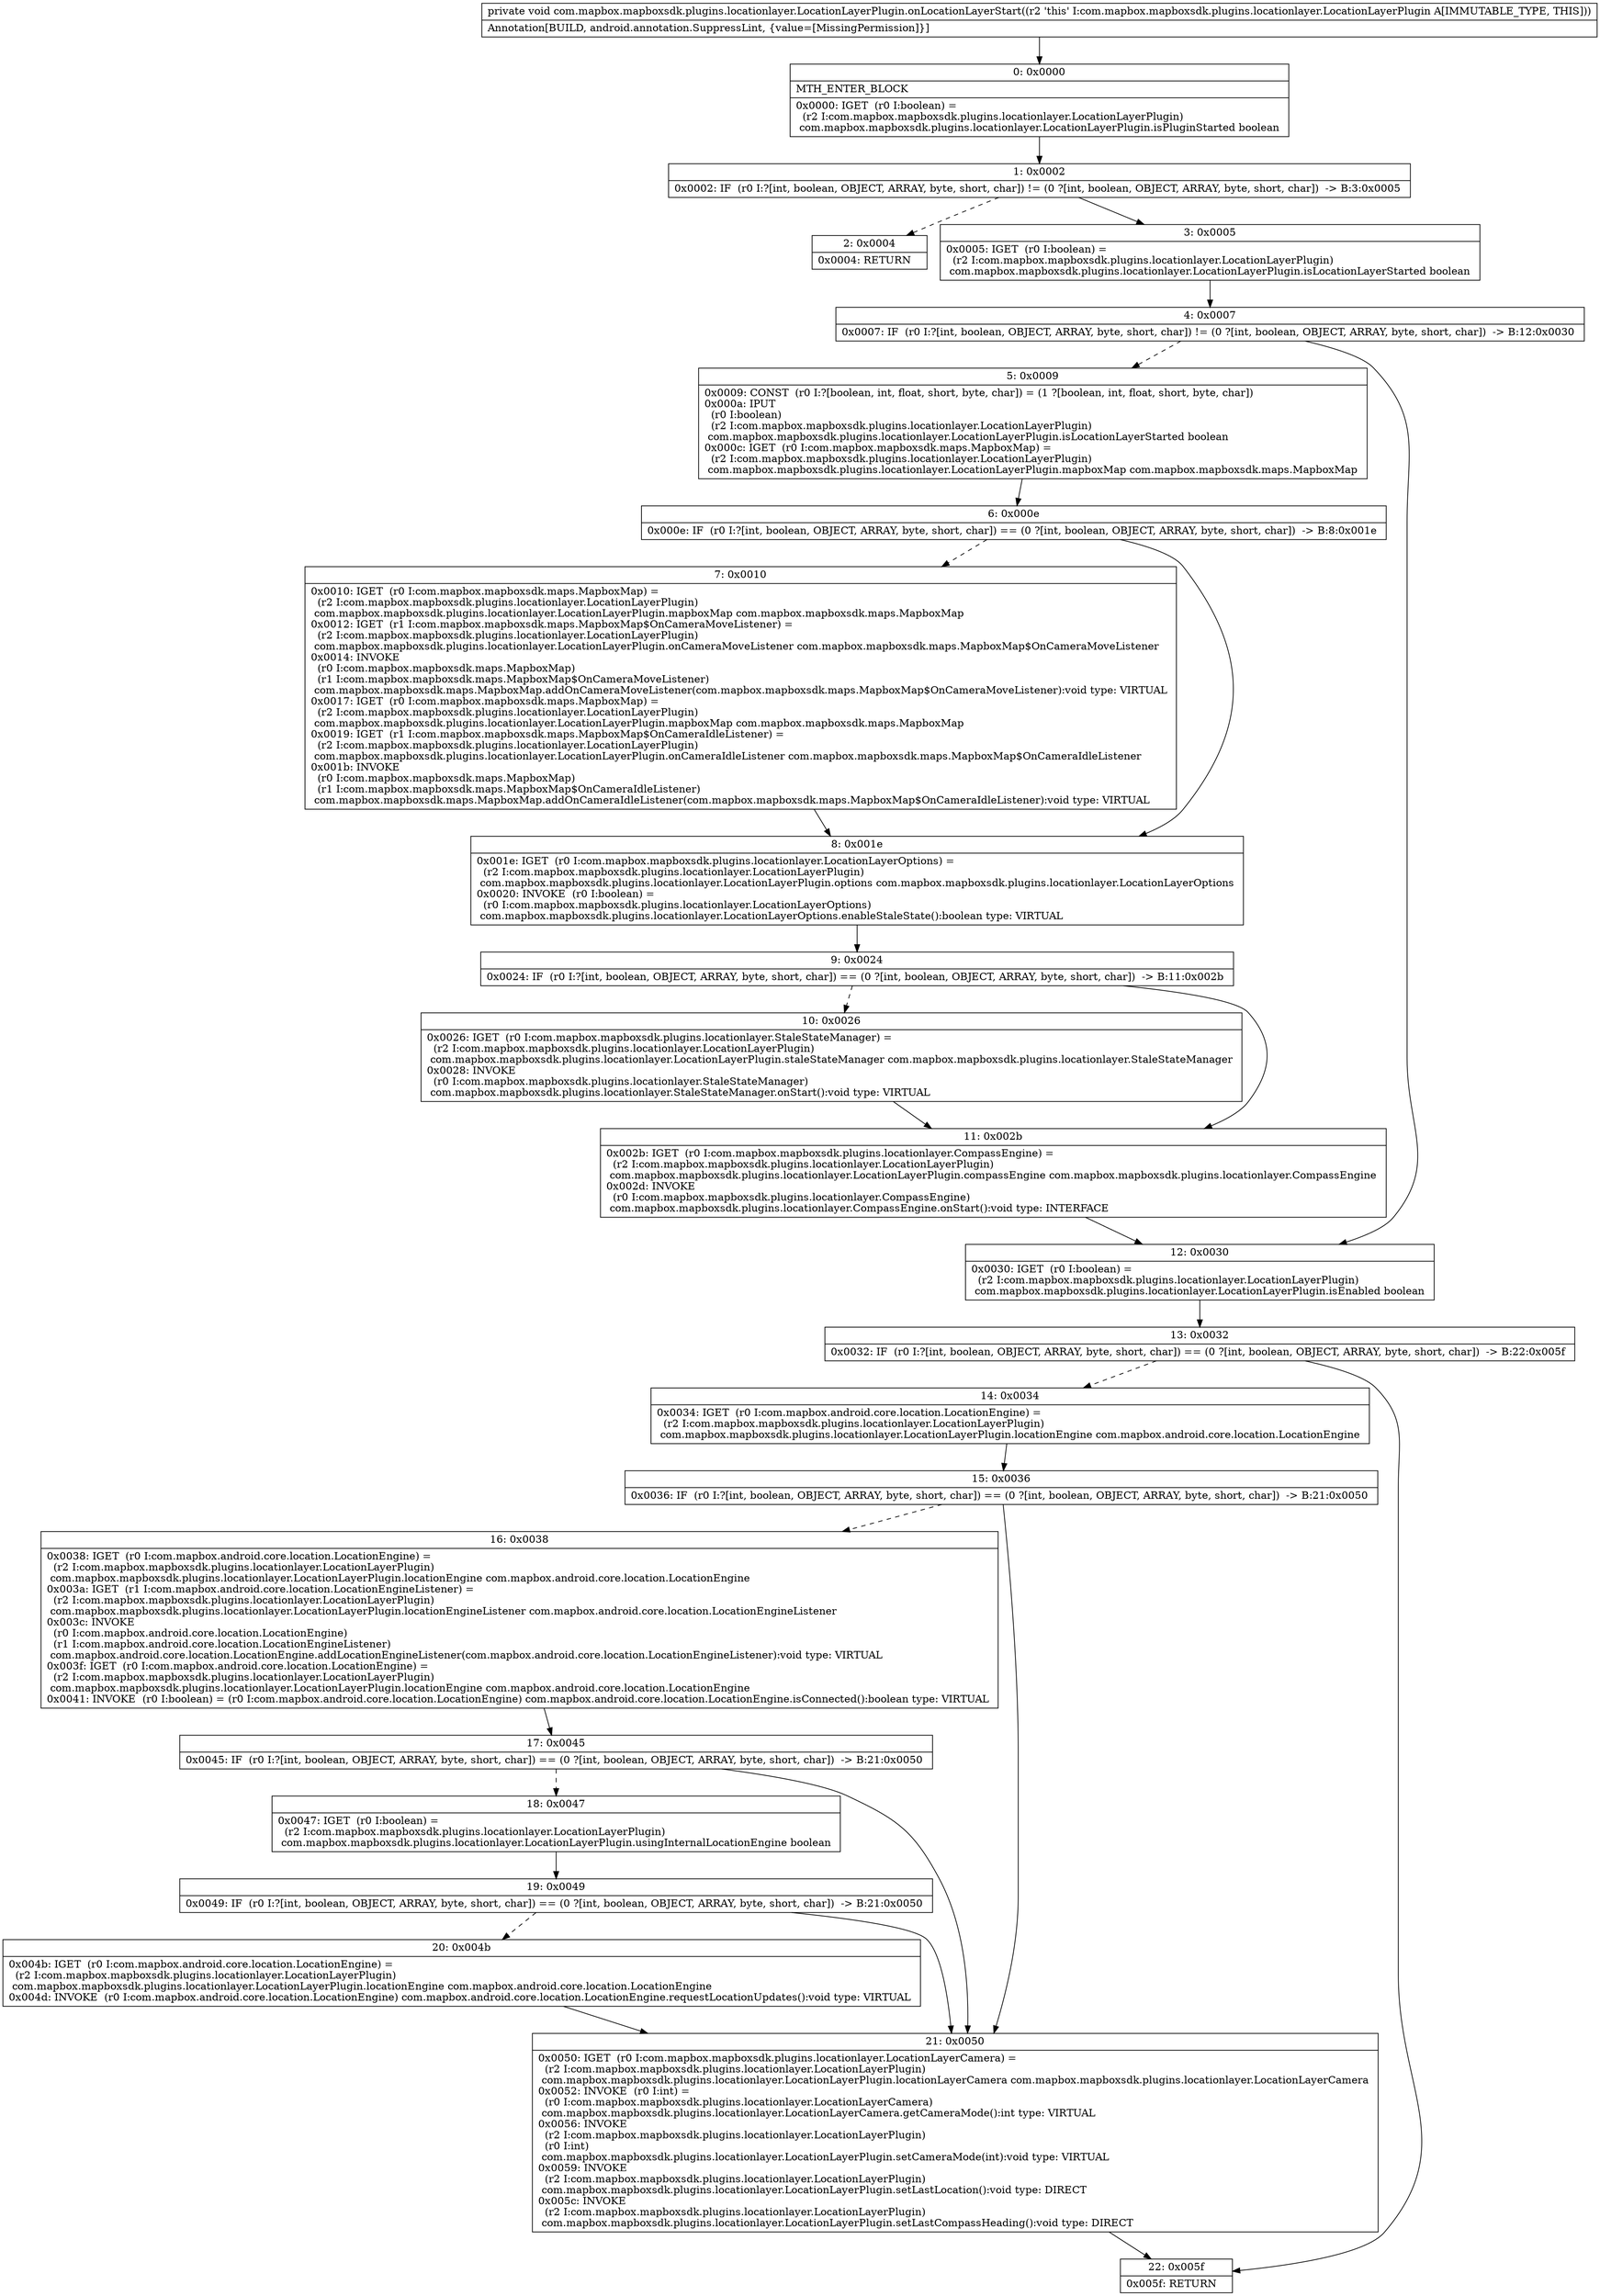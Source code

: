 digraph "CFG forcom.mapbox.mapboxsdk.plugins.locationlayer.LocationLayerPlugin.onLocationLayerStart()V" {
Node_0 [shape=record,label="{0\:\ 0x0000|MTH_ENTER_BLOCK\l|0x0000: IGET  (r0 I:boolean) = \l  (r2 I:com.mapbox.mapboxsdk.plugins.locationlayer.LocationLayerPlugin)\l com.mapbox.mapboxsdk.plugins.locationlayer.LocationLayerPlugin.isPluginStarted boolean \l}"];
Node_1 [shape=record,label="{1\:\ 0x0002|0x0002: IF  (r0 I:?[int, boolean, OBJECT, ARRAY, byte, short, char]) != (0 ?[int, boolean, OBJECT, ARRAY, byte, short, char])  \-\> B:3:0x0005 \l}"];
Node_2 [shape=record,label="{2\:\ 0x0004|0x0004: RETURN   \l}"];
Node_3 [shape=record,label="{3\:\ 0x0005|0x0005: IGET  (r0 I:boolean) = \l  (r2 I:com.mapbox.mapboxsdk.plugins.locationlayer.LocationLayerPlugin)\l com.mapbox.mapboxsdk.plugins.locationlayer.LocationLayerPlugin.isLocationLayerStarted boolean \l}"];
Node_4 [shape=record,label="{4\:\ 0x0007|0x0007: IF  (r0 I:?[int, boolean, OBJECT, ARRAY, byte, short, char]) != (0 ?[int, boolean, OBJECT, ARRAY, byte, short, char])  \-\> B:12:0x0030 \l}"];
Node_5 [shape=record,label="{5\:\ 0x0009|0x0009: CONST  (r0 I:?[boolean, int, float, short, byte, char]) = (1 ?[boolean, int, float, short, byte, char]) \l0x000a: IPUT  \l  (r0 I:boolean)\l  (r2 I:com.mapbox.mapboxsdk.plugins.locationlayer.LocationLayerPlugin)\l com.mapbox.mapboxsdk.plugins.locationlayer.LocationLayerPlugin.isLocationLayerStarted boolean \l0x000c: IGET  (r0 I:com.mapbox.mapboxsdk.maps.MapboxMap) = \l  (r2 I:com.mapbox.mapboxsdk.plugins.locationlayer.LocationLayerPlugin)\l com.mapbox.mapboxsdk.plugins.locationlayer.LocationLayerPlugin.mapboxMap com.mapbox.mapboxsdk.maps.MapboxMap \l}"];
Node_6 [shape=record,label="{6\:\ 0x000e|0x000e: IF  (r0 I:?[int, boolean, OBJECT, ARRAY, byte, short, char]) == (0 ?[int, boolean, OBJECT, ARRAY, byte, short, char])  \-\> B:8:0x001e \l}"];
Node_7 [shape=record,label="{7\:\ 0x0010|0x0010: IGET  (r0 I:com.mapbox.mapboxsdk.maps.MapboxMap) = \l  (r2 I:com.mapbox.mapboxsdk.plugins.locationlayer.LocationLayerPlugin)\l com.mapbox.mapboxsdk.plugins.locationlayer.LocationLayerPlugin.mapboxMap com.mapbox.mapboxsdk.maps.MapboxMap \l0x0012: IGET  (r1 I:com.mapbox.mapboxsdk.maps.MapboxMap$OnCameraMoveListener) = \l  (r2 I:com.mapbox.mapboxsdk.plugins.locationlayer.LocationLayerPlugin)\l com.mapbox.mapboxsdk.plugins.locationlayer.LocationLayerPlugin.onCameraMoveListener com.mapbox.mapboxsdk.maps.MapboxMap$OnCameraMoveListener \l0x0014: INVOKE  \l  (r0 I:com.mapbox.mapboxsdk.maps.MapboxMap)\l  (r1 I:com.mapbox.mapboxsdk.maps.MapboxMap$OnCameraMoveListener)\l com.mapbox.mapboxsdk.maps.MapboxMap.addOnCameraMoveListener(com.mapbox.mapboxsdk.maps.MapboxMap$OnCameraMoveListener):void type: VIRTUAL \l0x0017: IGET  (r0 I:com.mapbox.mapboxsdk.maps.MapboxMap) = \l  (r2 I:com.mapbox.mapboxsdk.plugins.locationlayer.LocationLayerPlugin)\l com.mapbox.mapboxsdk.plugins.locationlayer.LocationLayerPlugin.mapboxMap com.mapbox.mapboxsdk.maps.MapboxMap \l0x0019: IGET  (r1 I:com.mapbox.mapboxsdk.maps.MapboxMap$OnCameraIdleListener) = \l  (r2 I:com.mapbox.mapboxsdk.plugins.locationlayer.LocationLayerPlugin)\l com.mapbox.mapboxsdk.plugins.locationlayer.LocationLayerPlugin.onCameraIdleListener com.mapbox.mapboxsdk.maps.MapboxMap$OnCameraIdleListener \l0x001b: INVOKE  \l  (r0 I:com.mapbox.mapboxsdk.maps.MapboxMap)\l  (r1 I:com.mapbox.mapboxsdk.maps.MapboxMap$OnCameraIdleListener)\l com.mapbox.mapboxsdk.maps.MapboxMap.addOnCameraIdleListener(com.mapbox.mapboxsdk.maps.MapboxMap$OnCameraIdleListener):void type: VIRTUAL \l}"];
Node_8 [shape=record,label="{8\:\ 0x001e|0x001e: IGET  (r0 I:com.mapbox.mapboxsdk.plugins.locationlayer.LocationLayerOptions) = \l  (r2 I:com.mapbox.mapboxsdk.plugins.locationlayer.LocationLayerPlugin)\l com.mapbox.mapboxsdk.plugins.locationlayer.LocationLayerPlugin.options com.mapbox.mapboxsdk.plugins.locationlayer.LocationLayerOptions \l0x0020: INVOKE  (r0 I:boolean) = \l  (r0 I:com.mapbox.mapboxsdk.plugins.locationlayer.LocationLayerOptions)\l com.mapbox.mapboxsdk.plugins.locationlayer.LocationLayerOptions.enableStaleState():boolean type: VIRTUAL \l}"];
Node_9 [shape=record,label="{9\:\ 0x0024|0x0024: IF  (r0 I:?[int, boolean, OBJECT, ARRAY, byte, short, char]) == (0 ?[int, boolean, OBJECT, ARRAY, byte, short, char])  \-\> B:11:0x002b \l}"];
Node_10 [shape=record,label="{10\:\ 0x0026|0x0026: IGET  (r0 I:com.mapbox.mapboxsdk.plugins.locationlayer.StaleStateManager) = \l  (r2 I:com.mapbox.mapboxsdk.plugins.locationlayer.LocationLayerPlugin)\l com.mapbox.mapboxsdk.plugins.locationlayer.LocationLayerPlugin.staleStateManager com.mapbox.mapboxsdk.plugins.locationlayer.StaleStateManager \l0x0028: INVOKE  \l  (r0 I:com.mapbox.mapboxsdk.plugins.locationlayer.StaleStateManager)\l com.mapbox.mapboxsdk.plugins.locationlayer.StaleStateManager.onStart():void type: VIRTUAL \l}"];
Node_11 [shape=record,label="{11\:\ 0x002b|0x002b: IGET  (r0 I:com.mapbox.mapboxsdk.plugins.locationlayer.CompassEngine) = \l  (r2 I:com.mapbox.mapboxsdk.plugins.locationlayer.LocationLayerPlugin)\l com.mapbox.mapboxsdk.plugins.locationlayer.LocationLayerPlugin.compassEngine com.mapbox.mapboxsdk.plugins.locationlayer.CompassEngine \l0x002d: INVOKE  \l  (r0 I:com.mapbox.mapboxsdk.plugins.locationlayer.CompassEngine)\l com.mapbox.mapboxsdk.plugins.locationlayer.CompassEngine.onStart():void type: INTERFACE \l}"];
Node_12 [shape=record,label="{12\:\ 0x0030|0x0030: IGET  (r0 I:boolean) = \l  (r2 I:com.mapbox.mapboxsdk.plugins.locationlayer.LocationLayerPlugin)\l com.mapbox.mapboxsdk.plugins.locationlayer.LocationLayerPlugin.isEnabled boolean \l}"];
Node_13 [shape=record,label="{13\:\ 0x0032|0x0032: IF  (r0 I:?[int, boolean, OBJECT, ARRAY, byte, short, char]) == (0 ?[int, boolean, OBJECT, ARRAY, byte, short, char])  \-\> B:22:0x005f \l}"];
Node_14 [shape=record,label="{14\:\ 0x0034|0x0034: IGET  (r0 I:com.mapbox.android.core.location.LocationEngine) = \l  (r2 I:com.mapbox.mapboxsdk.plugins.locationlayer.LocationLayerPlugin)\l com.mapbox.mapboxsdk.plugins.locationlayer.LocationLayerPlugin.locationEngine com.mapbox.android.core.location.LocationEngine \l}"];
Node_15 [shape=record,label="{15\:\ 0x0036|0x0036: IF  (r0 I:?[int, boolean, OBJECT, ARRAY, byte, short, char]) == (0 ?[int, boolean, OBJECT, ARRAY, byte, short, char])  \-\> B:21:0x0050 \l}"];
Node_16 [shape=record,label="{16\:\ 0x0038|0x0038: IGET  (r0 I:com.mapbox.android.core.location.LocationEngine) = \l  (r2 I:com.mapbox.mapboxsdk.plugins.locationlayer.LocationLayerPlugin)\l com.mapbox.mapboxsdk.plugins.locationlayer.LocationLayerPlugin.locationEngine com.mapbox.android.core.location.LocationEngine \l0x003a: IGET  (r1 I:com.mapbox.android.core.location.LocationEngineListener) = \l  (r2 I:com.mapbox.mapboxsdk.plugins.locationlayer.LocationLayerPlugin)\l com.mapbox.mapboxsdk.plugins.locationlayer.LocationLayerPlugin.locationEngineListener com.mapbox.android.core.location.LocationEngineListener \l0x003c: INVOKE  \l  (r0 I:com.mapbox.android.core.location.LocationEngine)\l  (r1 I:com.mapbox.android.core.location.LocationEngineListener)\l com.mapbox.android.core.location.LocationEngine.addLocationEngineListener(com.mapbox.android.core.location.LocationEngineListener):void type: VIRTUAL \l0x003f: IGET  (r0 I:com.mapbox.android.core.location.LocationEngine) = \l  (r2 I:com.mapbox.mapboxsdk.plugins.locationlayer.LocationLayerPlugin)\l com.mapbox.mapboxsdk.plugins.locationlayer.LocationLayerPlugin.locationEngine com.mapbox.android.core.location.LocationEngine \l0x0041: INVOKE  (r0 I:boolean) = (r0 I:com.mapbox.android.core.location.LocationEngine) com.mapbox.android.core.location.LocationEngine.isConnected():boolean type: VIRTUAL \l}"];
Node_17 [shape=record,label="{17\:\ 0x0045|0x0045: IF  (r0 I:?[int, boolean, OBJECT, ARRAY, byte, short, char]) == (0 ?[int, boolean, OBJECT, ARRAY, byte, short, char])  \-\> B:21:0x0050 \l}"];
Node_18 [shape=record,label="{18\:\ 0x0047|0x0047: IGET  (r0 I:boolean) = \l  (r2 I:com.mapbox.mapboxsdk.plugins.locationlayer.LocationLayerPlugin)\l com.mapbox.mapboxsdk.plugins.locationlayer.LocationLayerPlugin.usingInternalLocationEngine boolean \l}"];
Node_19 [shape=record,label="{19\:\ 0x0049|0x0049: IF  (r0 I:?[int, boolean, OBJECT, ARRAY, byte, short, char]) == (0 ?[int, boolean, OBJECT, ARRAY, byte, short, char])  \-\> B:21:0x0050 \l}"];
Node_20 [shape=record,label="{20\:\ 0x004b|0x004b: IGET  (r0 I:com.mapbox.android.core.location.LocationEngine) = \l  (r2 I:com.mapbox.mapboxsdk.plugins.locationlayer.LocationLayerPlugin)\l com.mapbox.mapboxsdk.plugins.locationlayer.LocationLayerPlugin.locationEngine com.mapbox.android.core.location.LocationEngine \l0x004d: INVOKE  (r0 I:com.mapbox.android.core.location.LocationEngine) com.mapbox.android.core.location.LocationEngine.requestLocationUpdates():void type: VIRTUAL \l}"];
Node_21 [shape=record,label="{21\:\ 0x0050|0x0050: IGET  (r0 I:com.mapbox.mapboxsdk.plugins.locationlayer.LocationLayerCamera) = \l  (r2 I:com.mapbox.mapboxsdk.plugins.locationlayer.LocationLayerPlugin)\l com.mapbox.mapboxsdk.plugins.locationlayer.LocationLayerPlugin.locationLayerCamera com.mapbox.mapboxsdk.plugins.locationlayer.LocationLayerCamera \l0x0052: INVOKE  (r0 I:int) = \l  (r0 I:com.mapbox.mapboxsdk.plugins.locationlayer.LocationLayerCamera)\l com.mapbox.mapboxsdk.plugins.locationlayer.LocationLayerCamera.getCameraMode():int type: VIRTUAL \l0x0056: INVOKE  \l  (r2 I:com.mapbox.mapboxsdk.plugins.locationlayer.LocationLayerPlugin)\l  (r0 I:int)\l com.mapbox.mapboxsdk.plugins.locationlayer.LocationLayerPlugin.setCameraMode(int):void type: VIRTUAL \l0x0059: INVOKE  \l  (r2 I:com.mapbox.mapboxsdk.plugins.locationlayer.LocationLayerPlugin)\l com.mapbox.mapboxsdk.plugins.locationlayer.LocationLayerPlugin.setLastLocation():void type: DIRECT \l0x005c: INVOKE  \l  (r2 I:com.mapbox.mapboxsdk.plugins.locationlayer.LocationLayerPlugin)\l com.mapbox.mapboxsdk.plugins.locationlayer.LocationLayerPlugin.setLastCompassHeading():void type: DIRECT \l}"];
Node_22 [shape=record,label="{22\:\ 0x005f|0x005f: RETURN   \l}"];
MethodNode[shape=record,label="{private void com.mapbox.mapboxsdk.plugins.locationlayer.LocationLayerPlugin.onLocationLayerStart((r2 'this' I:com.mapbox.mapboxsdk.plugins.locationlayer.LocationLayerPlugin A[IMMUTABLE_TYPE, THIS]))  | Annotation[BUILD, android.annotation.SuppressLint, \{value=[MissingPermission]\}]\l}"];
MethodNode -> Node_0;
Node_0 -> Node_1;
Node_1 -> Node_2[style=dashed];
Node_1 -> Node_3;
Node_3 -> Node_4;
Node_4 -> Node_5[style=dashed];
Node_4 -> Node_12;
Node_5 -> Node_6;
Node_6 -> Node_7[style=dashed];
Node_6 -> Node_8;
Node_7 -> Node_8;
Node_8 -> Node_9;
Node_9 -> Node_10[style=dashed];
Node_9 -> Node_11;
Node_10 -> Node_11;
Node_11 -> Node_12;
Node_12 -> Node_13;
Node_13 -> Node_14[style=dashed];
Node_13 -> Node_22;
Node_14 -> Node_15;
Node_15 -> Node_16[style=dashed];
Node_15 -> Node_21;
Node_16 -> Node_17;
Node_17 -> Node_18[style=dashed];
Node_17 -> Node_21;
Node_18 -> Node_19;
Node_19 -> Node_20[style=dashed];
Node_19 -> Node_21;
Node_20 -> Node_21;
Node_21 -> Node_22;
}


